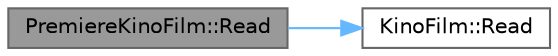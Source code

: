 digraph "PremiereKinoFilm::Read"
{
 // LATEX_PDF_SIZE
  bgcolor="transparent";
  edge [fontname=Helvetica,fontsize=10,labelfontname=Helvetica,labelfontsize=10];
  node [fontname=Helvetica,fontsize=10,shape=box,height=0.2,width=0.4];
  rankdir="LR";
  Node1 [id="Node000001",label="PremiereKinoFilm::Read",height=0.2,width=0.4,color="gray40", fillcolor="grey60", style="filled", fontcolor="black",tooltip="Читает данные о премьерном фильме из стандартного ввода."];
  Node1 -> Node2 [id="edge1_Node000001_Node000002",color="steelblue1",style="solid",tooltip=" "];
  Node2 [id="Node000002",label="KinoFilm::Read",height=0.2,width=0.4,color="grey40", fillcolor="white", style="filled",URL="$class_kino_film.html#a3245a55af6c4eb8f1c1c2f0524f58ce6",tooltip="Читает данные о фильме из стандартного ввода."];
}
